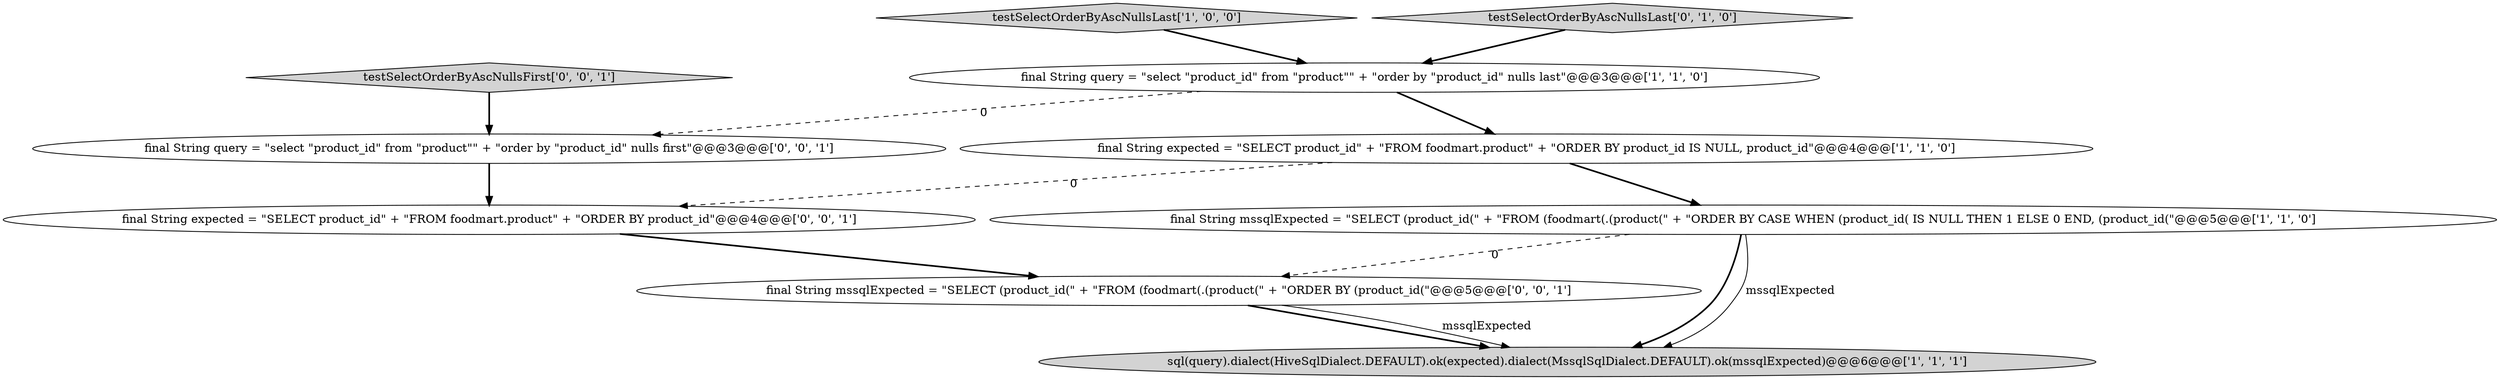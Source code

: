 digraph {
4 [style = filled, label = "sql(query).dialect(HiveSqlDialect.DEFAULT).ok(expected).dialect(MssqlSqlDialect.DEFAULT).ok(mssqlExpected)@@@6@@@['1', '1', '1']", fillcolor = lightgray, shape = ellipse image = "AAA0AAABBB1BBB"];
2 [style = filled, label = "testSelectOrderByAscNullsLast['1', '0', '0']", fillcolor = lightgray, shape = diamond image = "AAA0AAABBB1BBB"];
3 [style = filled, label = "final String expected = \"SELECT product_id\" + \"FROM foodmart.product\" + \"ORDER BY product_id IS NULL, product_id\"@@@4@@@['1', '1', '0']", fillcolor = white, shape = ellipse image = "AAA0AAABBB1BBB"];
9 [style = filled, label = "testSelectOrderByAscNullsFirst['0', '0', '1']", fillcolor = lightgray, shape = diamond image = "AAA0AAABBB3BBB"];
5 [style = filled, label = "testSelectOrderByAscNullsLast['0', '1', '0']", fillcolor = lightgray, shape = diamond image = "AAA0AAABBB2BBB"];
6 [style = filled, label = "final String mssqlExpected = \"SELECT (product_id(\" + \"FROM (foodmart(.(product(\" + \"ORDER BY (product_id(\"@@@5@@@['0', '0', '1']", fillcolor = white, shape = ellipse image = "AAA0AAABBB3BBB"];
1 [style = filled, label = "final String mssqlExpected = \"SELECT (product_id(\" + \"FROM (foodmart(.(product(\" + \"ORDER BY CASE WHEN (product_id( IS NULL THEN 1 ELSE 0 END, (product_id(\"@@@5@@@['1', '1', '0']", fillcolor = white, shape = ellipse image = "AAA0AAABBB1BBB"];
7 [style = filled, label = "final String query = \"select \"product_id\" from \"product\"\" + \"order by \"product_id\" nulls first\"@@@3@@@['0', '0', '1']", fillcolor = white, shape = ellipse image = "AAA0AAABBB3BBB"];
8 [style = filled, label = "final String expected = \"SELECT product_id\" + \"FROM foodmart.product\" + \"ORDER BY product_id\"@@@4@@@['0', '0', '1']", fillcolor = white, shape = ellipse image = "AAA0AAABBB3BBB"];
0 [style = filled, label = "final String query = \"select \"product_id\" from \"product\"\" + \"order by \"product_id\" nulls last\"@@@3@@@['1', '1', '0']", fillcolor = white, shape = ellipse image = "AAA0AAABBB1BBB"];
0->3 [style = bold, label=""];
3->8 [style = dashed, label="0"];
6->4 [style = bold, label=""];
1->4 [style = bold, label=""];
2->0 [style = bold, label=""];
8->6 [style = bold, label=""];
1->4 [style = solid, label="mssqlExpected"];
6->4 [style = solid, label="mssqlExpected"];
5->0 [style = bold, label=""];
3->1 [style = bold, label=""];
7->8 [style = bold, label=""];
9->7 [style = bold, label=""];
0->7 [style = dashed, label="0"];
1->6 [style = dashed, label="0"];
}
